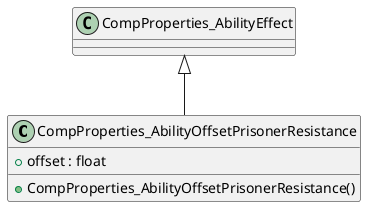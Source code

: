 @startuml
class CompProperties_AbilityOffsetPrisonerResistance {
    + offset : float
    + CompProperties_AbilityOffsetPrisonerResistance()
}
CompProperties_AbilityEffect <|-- CompProperties_AbilityOffsetPrisonerResistance
@enduml
